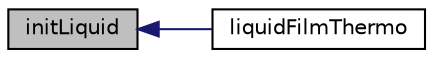 digraph "initLiquid"
{
  bgcolor="transparent";
  edge [fontname="Helvetica",fontsize="10",labelfontname="Helvetica",labelfontsize="10"];
  node [fontname="Helvetica",fontsize="10",shape=record];
  rankdir="LR";
  Node1 [label="initLiquid",height=0.2,width=0.4,color="black", fillcolor="grey75", style="filled", fontcolor="black"];
  Node1 -> Node2 [dir="back",color="midnightblue",fontsize="10",style="solid",fontname="Helvetica"];
  Node2 [label="liquidFilmThermo",height=0.2,width=0.4,color="black",URL="$a01391.html#a2f446cf03779b6a7d5d49d56311fd057",tooltip="Construct from surface film model and dictionary. "];
}
